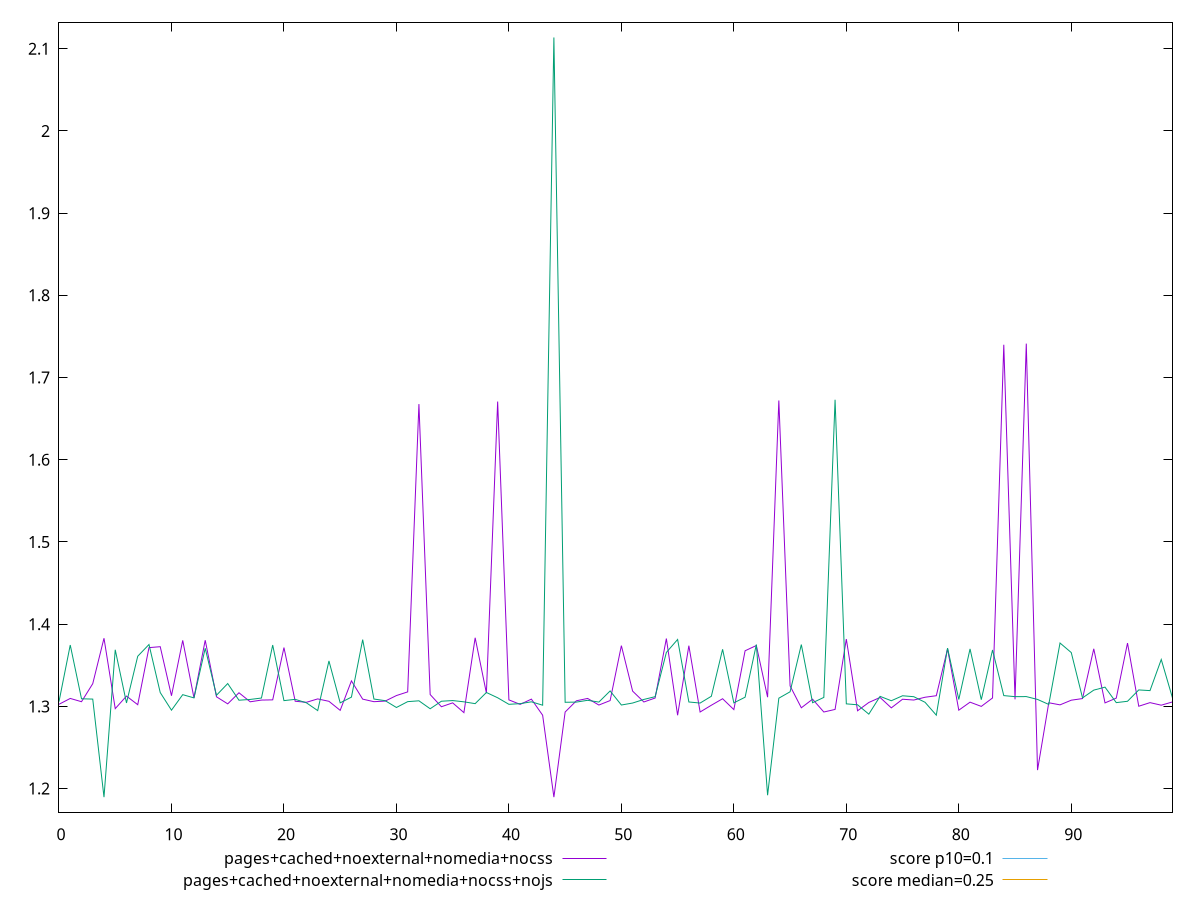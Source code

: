 reset

$pagesCachedNoexternalNomediaNocss <<EOF
0 1.3025568525526259
1 1.309684782240126
2 1.305700961642795
3 1.3276179945203994
4 1.3829156443277995
5 1.2972827911376952
6 1.31253508843316
7 1.3020639444986981
8 1.3714922773573135
9 1.3726260308159723
10 1.3129517347547743
11 1.3803149091932507
12 1.3103597005208336
13 1.3804771677652994
14 1.3116965009901258
15 1.3030875600179037
16 1.3165868547227648
17 1.3056092614067925
18 1.3076827748616537
19 1.307959738837348
20 1.3715313398573135
21 1.3062648061116535
22 1.3049928334554037
23 1.3091022627088758
24 1.3061850535074868
25 1.2951769154866537
26 1.331030973646376
27 1.3088312666151258
28 1.305730951944987
29 1.3064686364067926
30 1.3131893937852646
31 1.3176347605387368
32 1.6677715894911025
33 1.3144289228651258
34 1.299588102552626
35 1.304307340833876
36 1.2924201338026258
37 1.383464106241862
38 1.3161988881429036
39 1.6708289896647135
40 1.3079331003824868
41 1.302454313490126
42 1.3088446672227647
43 1.2892756025526257
44 1.1896036326090493
45 1.2931442548963759
46 1.3068206515842016
47 1.309684782240126
48 1.3016504313151043
49 1.307084684583876
50 1.3738953535291885
51 1.3185878906250001
52 1.3053742353651259
53 1.3101682349310981
54 1.382502473619249
55 1.2892389814588758
56 1.373851530287001
57 1.293180875990126
58 1.3014219292534723
59 1.3093246476915148
60 1.2961136813693577
61 1.367662077162001
62 1.3740547773573135
63 1.3111933542887368
64 1.6721449076334638
65 1.3249061889648437
66 1.2983078833685981
67 1.308758024427626
68 1.293166227552626
69 1.296310541788737
70 1.3819143286810982
71 1.2946740858289931
72 1.3047604658338758
73 1.3108822648790148
74 1.2982087080213758
75 1.3087204267713757
76 1.307737787882487
77 1.3111339467366536
78 1.3129942982991538
79 1.3699246504041884
80 1.2953919762505426
81 1.305152338663737
82 1.300004891289605
83 1.3102536298963758
84 1.7398831854926216
85 1.3086276533338759
86 1.7412879028320314
87 1.2225005917019311
88 1.304434565226237
89 1.3018732588026258
90 1.307542475382487
91 1.309521967569987
92 1.3700542890760634
93 1.304270719740126
94 1.3100821889241534
95 1.3770162302652995
96 1.3001911298963758
97 1.3045832197401257
98 1.3014585503472225
99 1.305430170694987
EOF

$pagesCachedNoexternalNomediaNocssNojs <<EOF
0 1.3058584069146049
1 1.374674596150716
2 1.3092670305040146
3 1.3088834584554037
4 1.1896036326090493
5 1.3688773549397788
6 1.3041999189588758
7 1.3610156622992622
8 1.3752760637071397
9 1.3168535105387371
10 1.2953919762505426
11 1.3142731611463758
12 1.3103409779866537
13 1.3707115427652996
14 1.313527555677626
15 1.327794916788737
16 1.3075139363606771
17 1.308462614271376
18 1.3101682349310981
19 1.3746508331298828
20 1.307009000990126
21 1.3085753529866537
22 1.3043377414279513
23 1.2949030439588758
24 1.355288297865126
25 1.304311028374566
26 1.311272725423177
27 1.3812195383707682
28 1.308959467569987
29 1.3069650556776258
30 1.298675016615126
31 1.305777336968316
32 1.3068060031467015
33 1.2971397637261286
34 1.306281733194987
35 1.3071056264241536
36 1.305550070868598
37 1.303345426771376
38 1.3169172041151258
39 1.310500971476237
40 1.3025202314588757
41 1.303345426771376
42 1.3055620066324871
43 1.3014585503472222
44 2.113691316392687
45 1.305000700208876
46 1.3052426706949871
47 1.3074089711507162
48 1.3052619306776259
49 1.3187910105387368
50 1.3016821373833551
51 1.3040924970838759
52 1.3084741160074869
53 1.3118109893798828
54 1.365630366007487
55 1.3814107343885633
56 1.3053742353651259
57 1.3040558759901257
58 1.3123410322401259
59 1.3694787275526257
60 1.304307340833876
61 1.3111911298963759
62 1.3752425214979382
63 1.1919325171576605
64 1.309988993326823
65 1.3177782592773437
66 1.3752179175482857
67 1.3044733564588757
68 1.310920133802626
69 1.6730149705674915
70 1.3030900268554686
71 1.301962397257487
72 1.2905864342583548
73 1.3122138621012371
74 1.3068849216037326
75 1.3129370863172745
76 1.311791498819987
77 1.3049928334554037
78 1.289334196302626
79 1.3709501902262369
80 1.308401579115126
81 1.3699560224745009
82 1.308170893351237
83 1.3686110517713759
84 1.3131299591064451
85 1.3118437449137372
86 1.311932557847765
87 1.308476557413737
88 1.302378629896376
89 1.3770970408121745
90 1.3654665205213758
91 1.310321772257487
92 1.319800504896376
93 1.3234113447401257
94 1.3045938534206813
95 1.3062236277262371
96 1.3200251142713757
97 1.3191989423963757
98 1.3570733456081814
99 1.3102533586290148
EOF

set key outside below
set xrange [0:99]
set yrange [1.1711218789333766:2.13217307006836]
set trange [1.1711218789333766:2.13217307006836]
set terminal svg size 640, 520 enhanced background rgb 'white'
set output "reprap/cumulative-layout-shift/comparison/line/4_vs_5.svg"

plot $pagesCachedNoexternalNomediaNocss title "pages+cached+noexternal+nomedia+nocss" with line, \
     $pagesCachedNoexternalNomediaNocssNojs title "pages+cached+noexternal+nomedia+nocss+nojs" with line, \
     0.1 title "score p10=0.1", \
     0.25 title "score median=0.25"

reset
